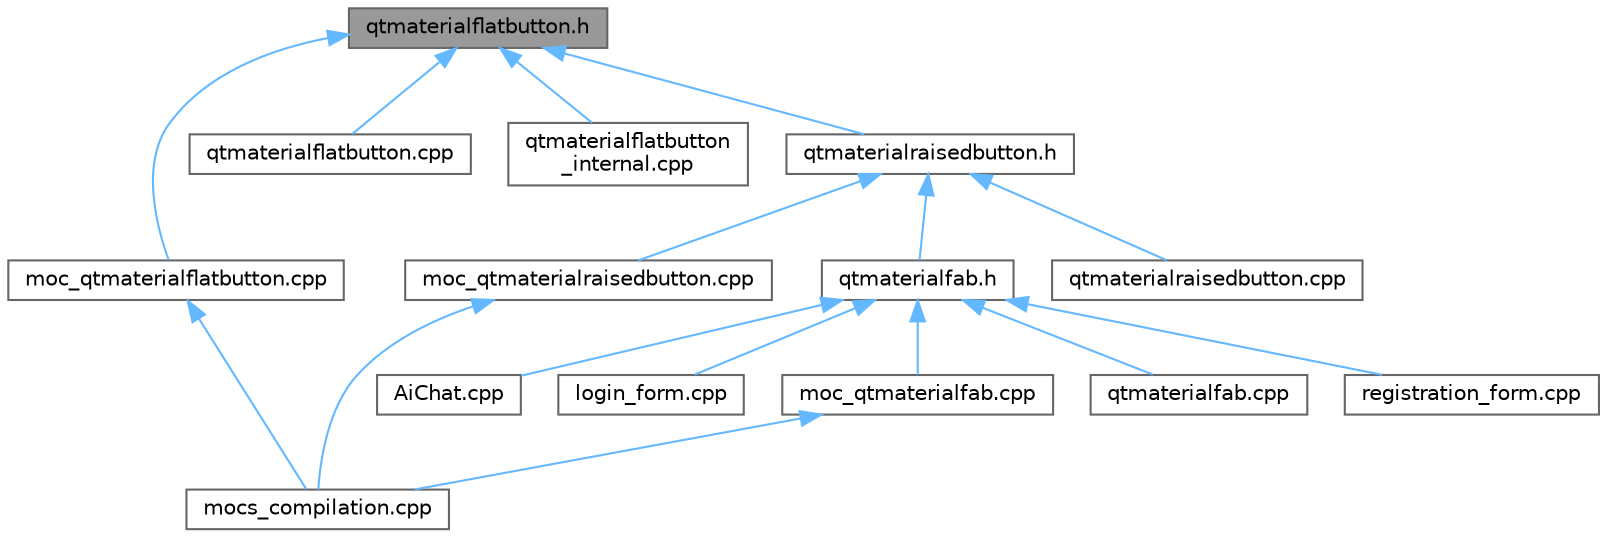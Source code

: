 digraph "qtmaterialflatbutton.h"
{
 // LATEX_PDF_SIZE
  bgcolor="transparent";
  edge [fontname=Helvetica,fontsize=10,labelfontname=Helvetica,labelfontsize=10];
  node [fontname=Helvetica,fontsize=10,shape=box,height=0.2,width=0.4];
  Node1 [id="Node000001",label="qtmaterialflatbutton.h",height=0.2,width=0.4,color="gray40", fillcolor="grey60", style="filled", fontcolor="black",tooltip="定义 QtMaterialFlatButton 类，提供 Material Design 扁平按钮"];
  Node1 -> Node2 [id="edge1_Node000001_Node000002",dir="back",color="steelblue1",style="solid",tooltip=" "];
  Node2 [id="Node000002",label="moc_qtmaterialflatbutton.cpp",height=0.2,width=0.4,color="grey40", fillcolor="white", style="filled",URL="$moc__qtmaterialflatbutton_8cpp.html",tooltip=" "];
  Node2 -> Node3 [id="edge2_Node000002_Node000003",dir="back",color="steelblue1",style="solid",tooltip=" "];
  Node3 [id="Node000003",label="mocs_compilation.cpp",height=0.2,width=0.4,color="grey40", fillcolor="white", style="filled",URL="$ui_2_qt_material_widget_2_qt_material_widget__autogen_2mocs__compilation_8cpp.html",tooltip=" "];
  Node1 -> Node4 [id="edge3_Node000001_Node000004",dir="back",color="steelblue1",style="solid",tooltip=" "];
  Node4 [id="Node000004",label="qtmaterialflatbutton.cpp",height=0.2,width=0.4,color="grey40", fillcolor="white", style="filled",URL="$qtmaterialflatbutton_8cpp.html",tooltip="实现 QtMaterialFlatButton 类，提供 Material Design 扁平按钮"];
  Node1 -> Node5 [id="edge4_Node000001_Node000005",dir="back",color="steelblue1",style="solid",tooltip=" "];
  Node5 [id="Node000005",label="qtmaterialflatbutton\l_internal.cpp",height=0.2,width=0.4,color="grey40", fillcolor="white", style="filled",URL="$qtmaterialflatbutton__internal_8cpp.html",tooltip="实现 QtMaterialFlatButtonStateMachine 类，提供扁平按钮状态管理"];
  Node1 -> Node6 [id="edge5_Node000001_Node000006",dir="back",color="steelblue1",style="solid",tooltip=" "];
  Node6 [id="Node000006",label="qtmaterialraisedbutton.h",height=0.2,width=0.4,color="grey40", fillcolor="white", style="filled",URL="$qtmaterialraisedbutton_8h.html",tooltip="定义 QtMaterialRaisedButton 类，提供 Material Design 凸起按钮"];
  Node6 -> Node7 [id="edge6_Node000006_Node000007",dir="back",color="steelblue1",style="solid",tooltip=" "];
  Node7 [id="Node000007",label="moc_qtmaterialraisedbutton.cpp",height=0.2,width=0.4,color="grey40", fillcolor="white", style="filled",URL="$moc__qtmaterialraisedbutton_8cpp.html",tooltip=" "];
  Node7 -> Node3 [id="edge7_Node000007_Node000003",dir="back",color="steelblue1",style="solid",tooltip=" "];
  Node6 -> Node8 [id="edge8_Node000006_Node000008",dir="back",color="steelblue1",style="solid",tooltip=" "];
  Node8 [id="Node000008",label="qtmaterialfab.h",height=0.2,width=0.4,color="grey40", fillcolor="white", style="filled",URL="$qtmaterialfab_8h.html",tooltip="定义 QtMaterialFloatingActionButton 类，提供 Material Design 浮动动作按钮"];
  Node8 -> Node9 [id="edge9_Node000008_Node000009",dir="back",color="steelblue1",style="solid",tooltip=" "];
  Node9 [id="Node000009",label="AiChat.cpp",height=0.2,width=0.4,color="grey40", fillcolor="white", style="filled",URL="$_ai_chat_8cpp.html",tooltip="实现 AiChat 类，提供 AI 聊天界面功能"];
  Node8 -> Node10 [id="edge10_Node000008_Node000010",dir="back",color="steelblue1",style="solid",tooltip=" "];
  Node10 [id="Node000010",label="login_form.cpp",height=0.2,width=0.4,color="grey40", fillcolor="white", style="filled",URL="$login__form_8cpp.html",tooltip=" "];
  Node8 -> Node11 [id="edge11_Node000008_Node000011",dir="back",color="steelblue1",style="solid",tooltip=" "];
  Node11 [id="Node000011",label="moc_qtmaterialfab.cpp",height=0.2,width=0.4,color="grey40", fillcolor="white", style="filled",URL="$moc__qtmaterialfab_8cpp.html",tooltip=" "];
  Node11 -> Node3 [id="edge12_Node000011_Node000003",dir="back",color="steelblue1",style="solid",tooltip=" "];
  Node8 -> Node12 [id="edge13_Node000008_Node000012",dir="back",color="steelblue1",style="solid",tooltip=" "];
  Node12 [id="Node000012",label="qtmaterialfab.cpp",height=0.2,width=0.4,color="grey40", fillcolor="white", style="filled",URL="$qtmaterialfab_8cpp.html",tooltip="实现 QtMaterialFloatingActionButton 类，提供 Material Design 浮动动作按钮"];
  Node8 -> Node13 [id="edge14_Node000008_Node000013",dir="back",color="steelblue1",style="solid",tooltip=" "];
  Node13 [id="Node000013",label="registration_form.cpp",height=0.2,width=0.4,color="grey40", fillcolor="white", style="filled",URL="$registration__form_8cpp.html",tooltip=" "];
  Node6 -> Node14 [id="edge15_Node000006_Node000014",dir="back",color="steelblue1",style="solid",tooltip=" "];
  Node14 [id="Node000014",label="qtmaterialraisedbutton.cpp",height=0.2,width=0.4,color="grey40", fillcolor="white", style="filled",URL="$qtmaterialraisedbutton_8cpp.html",tooltip="实现 QtMaterialRaisedButton 类，提供 Material Design 凸起按钮"];
}
